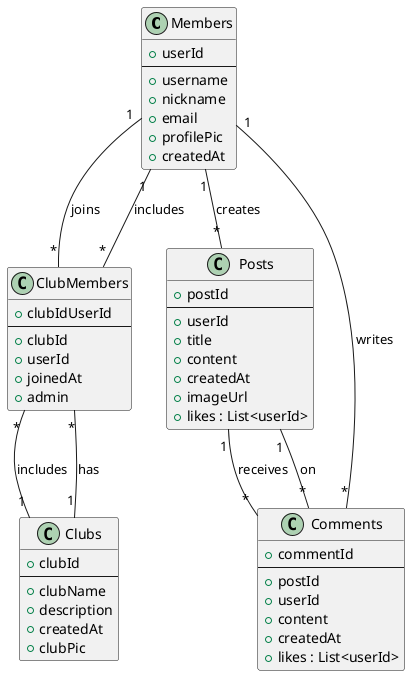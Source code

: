 @startuml Firestore_Structure

class Members {
    + userId
    --
    + username
    + nickname
    + email
    + profilePic
    + createdAt
}

class Clubs {
    + clubId
    --
    + clubName
    + description
    + createdAt
    + clubPic
}

class ClubMembers {
    + clubIdUserId
    --
    + clubId
    + userId
    + joinedAt
    + admin
}

class Posts {
    + postId
    --
    + userId
    + title
    + content
    + createdAt
    + imageUrl
    + likes : List<userId>
}

class Comments {
    + commentId
    --
    + postId
    + userId
    + content
    + createdAt
    + likes : List<userId>
}

Members "1" -- "*" ClubMembers : "joins"
Clubs "1" -- "*" ClubMembers : "has"
ClubMembers "*" -- "1" Members : "includes"
ClubMembers "*" -- "1" Clubs : "includes"

Members "1" -- "*" Posts : "creates"
Posts "1" -- "*" Comments : "receives"
Comments "*" -- "1" Posts : "on"

Members "1" -- "*" Comments : "writes"

@enduml